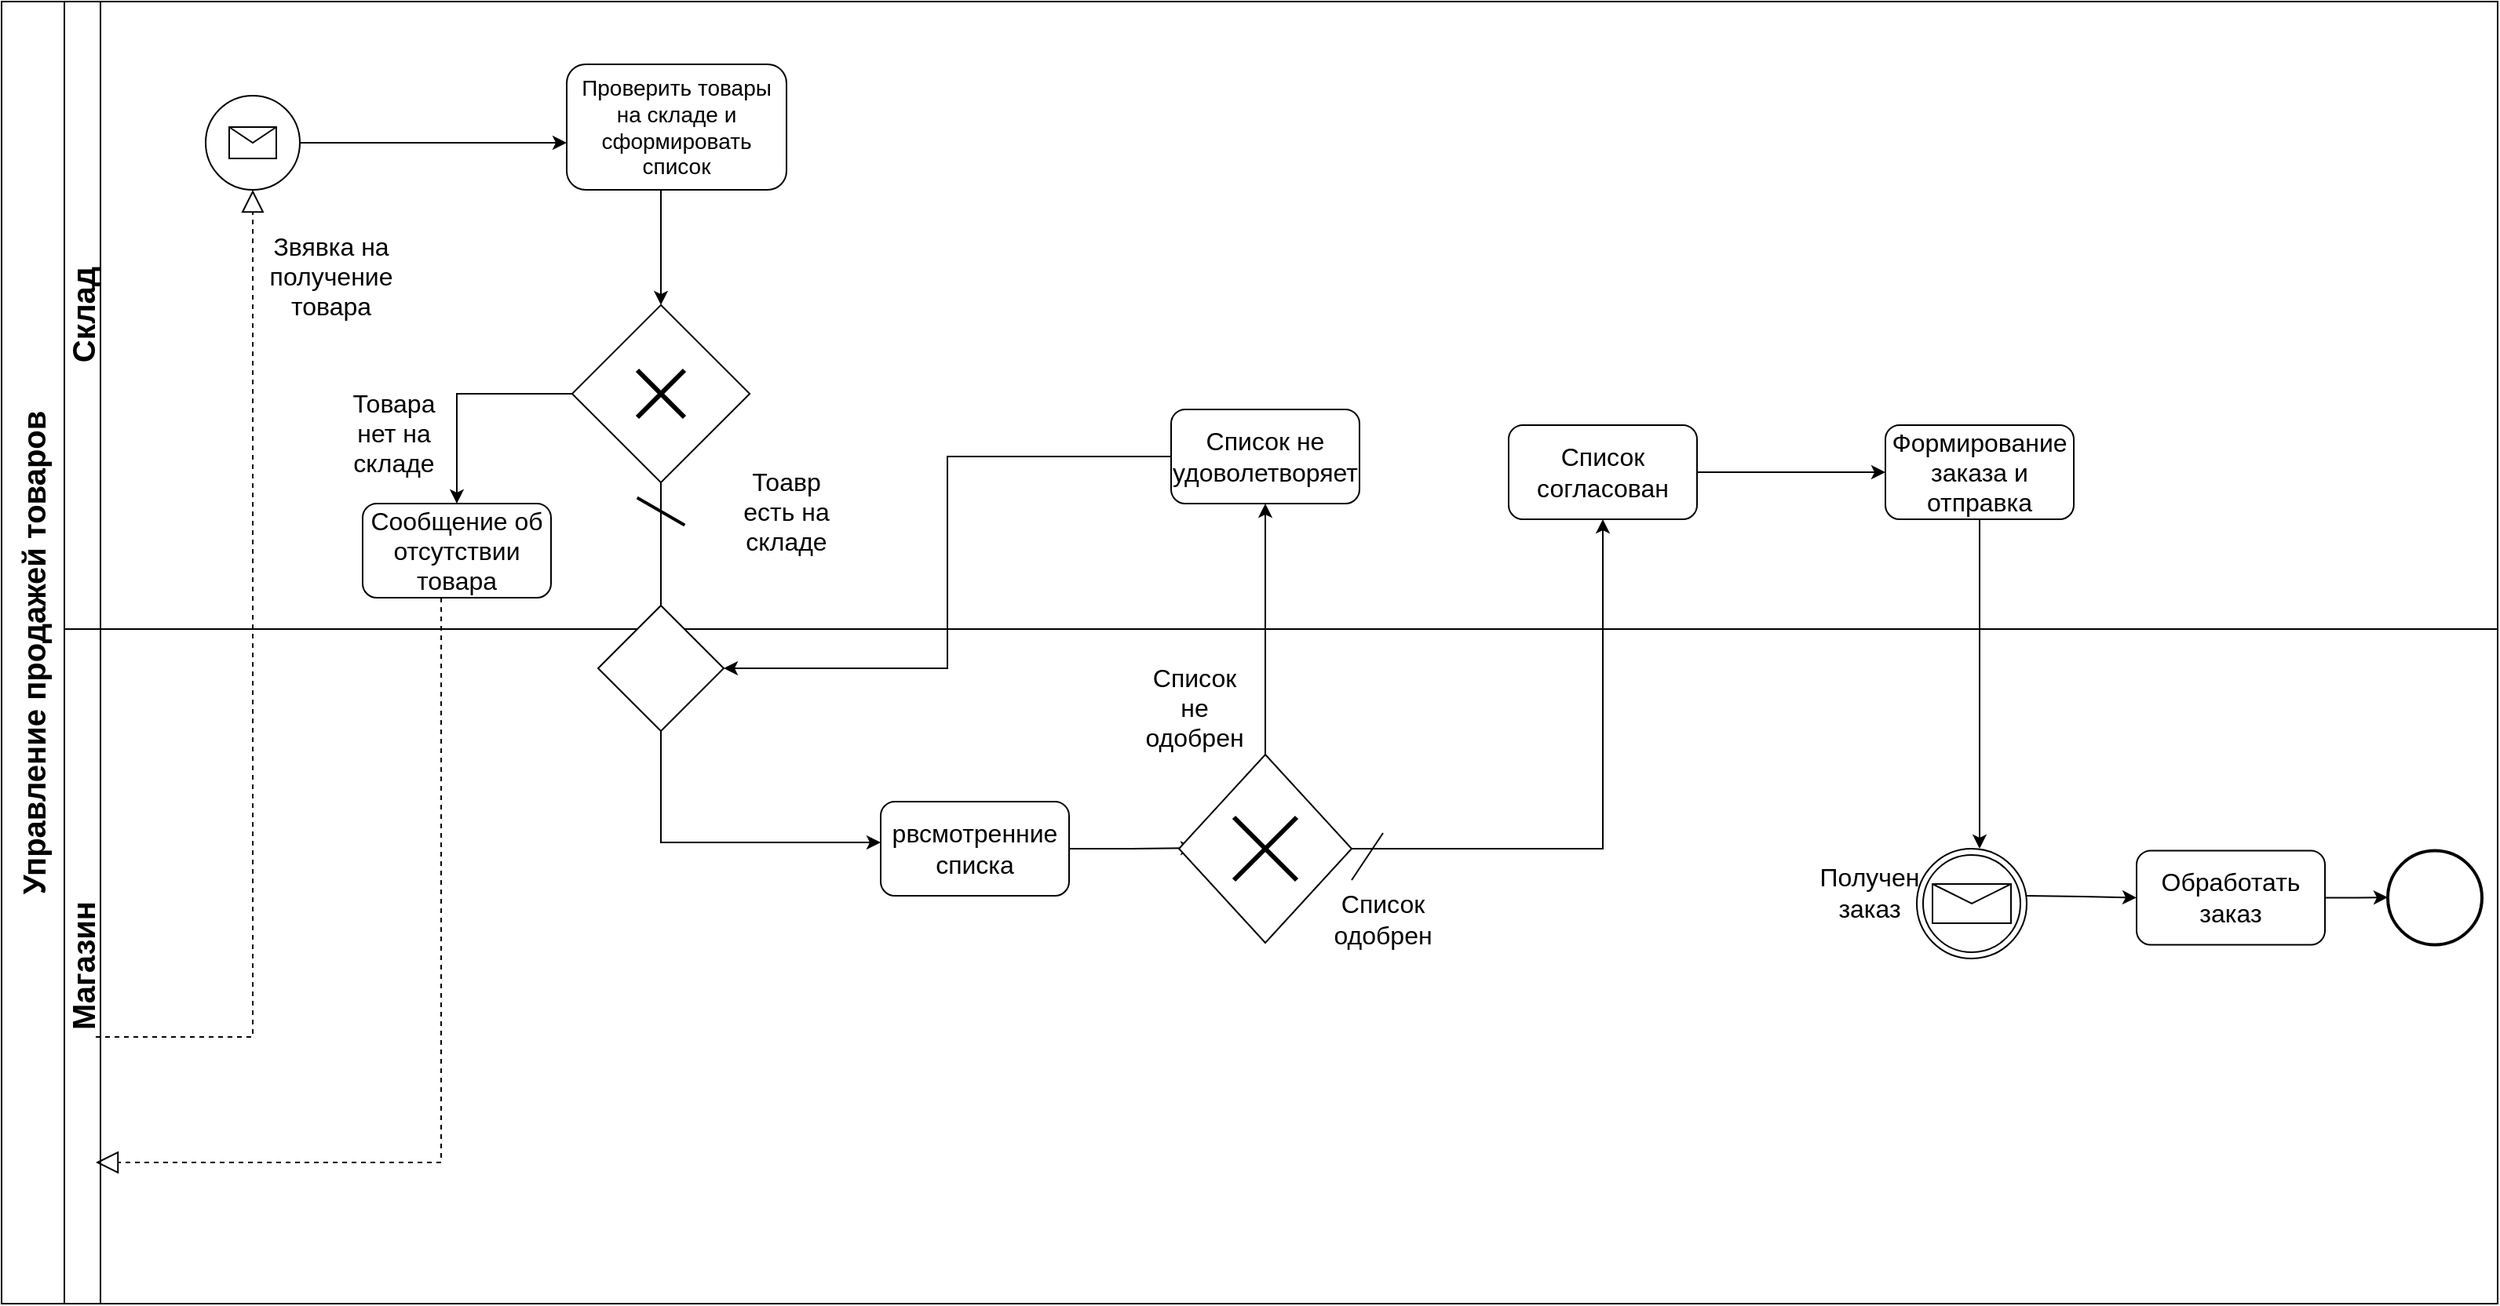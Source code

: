 <mxfile version="22.1.3" type="device">
  <diagram name="Page-1" id="lW4-N1X6MtBSxHNb3Pxm">
    <mxGraphModel dx="2840" dy="1109" grid="1" gridSize="10" guides="1" tooltips="1" connect="1" arrows="1" fold="1" page="1" pageScale="1" pageWidth="850" pageHeight="1100" math="0" shadow="0">
      <root>
        <mxCell id="0" />
        <mxCell id="1" parent="0" />
        <mxCell id="2jo1VDIvqPVnc7EeWV3Y-8" value="Управление продажей товаров" style="swimlane;horizontal=0;whiteSpace=wrap;html=1;fontSize=20;startSize=40;movable=0;resizable=0;rotatable=0;deletable=0;editable=0;locked=1;connectable=0;" vertex="1" parent="1">
          <mxGeometry x="-80" y="60" width="1590" height="830" as="geometry" />
        </mxCell>
        <mxCell id="2jo1VDIvqPVnc7EeWV3Y-13" value="&lt;font style=&quot;font-size: 20px;&quot;&gt;Склад&lt;/font&gt;" style="swimlane;horizontal=0;whiteSpace=wrap;html=1;movable=0;resizable=0;rotatable=0;deletable=0;editable=0;locked=1;connectable=0;" vertex="1" parent="2jo1VDIvqPVnc7EeWV3Y-8">
          <mxGeometry x="40" width="1550" height="400" as="geometry" />
        </mxCell>
        <mxCell id="2jo1VDIvqPVnc7EeWV3Y-14" value="&lt;font style=&quot;font-size: 20px;&quot;&gt;Магазин&lt;/font&gt;" style="swimlane;horizontal=0;whiteSpace=wrap;html=1;movable=0;resizable=0;rotatable=0;deletable=0;editable=0;locked=1;connectable=0;" vertex="1" parent="2jo1VDIvqPVnc7EeWV3Y-8">
          <mxGeometry x="40" y="400" width="1550" height="430" as="geometry" />
        </mxCell>
        <mxCell id="2jo1VDIvqPVnc7EeWV3Y-24" value="" style="group" vertex="1" connectable="0" parent="1">
          <mxGeometry x="50" y="120" width="60" height="60" as="geometry" />
        </mxCell>
        <mxCell id="2jo1VDIvqPVnc7EeWV3Y-22" value="" style="ellipse;whiteSpace=wrap;html=1;aspect=fixed;" vertex="1" parent="2jo1VDIvqPVnc7EeWV3Y-24">
          <mxGeometry width="60" height="60" as="geometry" />
        </mxCell>
        <mxCell id="2jo1VDIvqPVnc7EeWV3Y-23" value="" style="shape=message;html=1;html=1;outlineConnect=0;labelPosition=center;verticalLabelPosition=bottom;align=center;verticalAlign=top;" vertex="1" parent="2jo1VDIvqPVnc7EeWV3Y-24">
          <mxGeometry x="15" y="20" width="30" height="20" as="geometry" />
        </mxCell>
        <mxCell id="2jo1VDIvqPVnc7EeWV3Y-30" value="" style="endArrow=block;dashed=1;endFill=0;endSize=12;html=1;rounded=0;entryX=0.5;entryY=1;entryDx=0;entryDy=0;" edge="1" parent="1" target="2jo1VDIvqPVnc7EeWV3Y-22">
          <mxGeometry width="160" relative="1" as="geometry">
            <mxPoint x="-20" y="720" as="sourcePoint" />
            <mxPoint x="60" y="550" as="targetPoint" />
            <Array as="points">
              <mxPoint x="80" y="720" />
            </Array>
          </mxGeometry>
        </mxCell>
        <mxCell id="2jo1VDIvqPVnc7EeWV3Y-31" value="&lt;font style=&quot;font-size: 16px;&quot;&gt;Звявка на получение товара&lt;/font&gt;" style="text;html=1;strokeColor=none;fillColor=none;align=center;verticalAlign=middle;whiteSpace=wrap;rounded=0;" vertex="1" parent="1">
          <mxGeometry x="100" y="220" width="60" height="30" as="geometry" />
        </mxCell>
        <mxCell id="2jo1VDIvqPVnc7EeWV3Y-32" value="" style="endArrow=classic;html=1;rounded=0;" edge="1" parent="1">
          <mxGeometry width="50" height="50" relative="1" as="geometry">
            <mxPoint x="110" y="150" as="sourcePoint" />
            <mxPoint x="280" y="150" as="targetPoint" />
          </mxGeometry>
        </mxCell>
        <mxCell id="2jo1VDIvqPVnc7EeWV3Y-35" style="edgeStyle=orthogonalEdgeStyle;rounded=0;orthogonalLoop=1;jettySize=auto;html=1;exitX=0.5;exitY=1;exitDx=0;exitDy=0;entryX=0;entryY=0;entryDx=0;entryDy=0;" edge="1" parent="1" source="2jo1VDIvqPVnc7EeWV3Y-33" target="2jo1VDIvqPVnc7EeWV3Y-34">
          <mxGeometry relative="1" as="geometry">
            <Array as="points">
              <mxPoint x="340" y="180" />
            </Array>
          </mxGeometry>
        </mxCell>
        <mxCell id="2jo1VDIvqPVnc7EeWV3Y-33" value="&lt;font style=&quot;font-size: 14px;&quot;&gt;Проверить товары на складе и сформировать список&lt;br&gt;&lt;/font&gt;" style="rounded=1;whiteSpace=wrap;html=1;" vertex="1" parent="1">
          <mxGeometry x="280" y="100" width="140" height="80" as="geometry" />
        </mxCell>
        <mxCell id="2jo1VDIvqPVnc7EeWV3Y-37" style="edgeStyle=orthogonalEdgeStyle;rounded=0;orthogonalLoop=1;jettySize=auto;html=1;exitX=1;exitY=1;exitDx=0;exitDy=0;" edge="1" parent="1" source="2jo1VDIvqPVnc7EeWV3Y-34">
          <mxGeometry relative="1" as="geometry">
            <mxPoint x="480" y="596" as="targetPoint" />
            <Array as="points">
              <mxPoint x="340" y="596" />
            </Array>
          </mxGeometry>
        </mxCell>
        <mxCell id="2jo1VDIvqPVnc7EeWV3Y-43" style="edgeStyle=orthogonalEdgeStyle;rounded=0;orthogonalLoop=1;jettySize=auto;html=1;exitX=1;exitY=0.5;exitDx=0;exitDy=0;" edge="1" parent="1" source="2jo1VDIvqPVnc7EeWV3Y-38">
          <mxGeometry relative="1" as="geometry">
            <mxPoint x="680" y="599.571" as="targetPoint" />
          </mxGeometry>
        </mxCell>
        <mxCell id="2jo1VDIvqPVnc7EeWV3Y-38" value="&lt;font style=&quot;font-size: 16px;&quot;&gt;рвсмотренние &lt;/font&gt;&lt;font style=&quot;font-size: 16px;&quot;&gt;списка&lt;/font&gt;" style="rounded=1;whiteSpace=wrap;html=1;" vertex="1" parent="1">
          <mxGeometry x="480" y="570" width="120" height="60" as="geometry" />
        </mxCell>
        <mxCell id="2jo1VDIvqPVnc7EeWV3Y-42" value="" style="group" vertex="1" connectable="0" parent="1">
          <mxGeometry x="670" y="540" width="110" height="120" as="geometry" />
        </mxCell>
        <mxCell id="2jo1VDIvqPVnc7EeWV3Y-40" value="" style="rhombus;whiteSpace=wrap;html=1;" vertex="1" parent="2jo1VDIvqPVnc7EeWV3Y-42">
          <mxGeometry width="110" height="120" as="geometry" />
        </mxCell>
        <mxCell id="2jo1VDIvqPVnc7EeWV3Y-41" value="" style="shape=umlDestroy;whiteSpace=wrap;html=1;strokeWidth=3;targetShapes=umlLifeline;" vertex="1" parent="2jo1VDIvqPVnc7EeWV3Y-42">
          <mxGeometry x="35" y="40" width="40" height="40" as="geometry" />
        </mxCell>
        <mxCell id="2jo1VDIvqPVnc7EeWV3Y-59" style="edgeStyle=orthogonalEdgeStyle;rounded=0;orthogonalLoop=1;jettySize=auto;html=1;exitX=0;exitY=0.5;exitDx=0;exitDy=0;entryX=1;entryY=0.5;entryDx=0;entryDy=0;" edge="1" parent="1" source="2jo1VDIvqPVnc7EeWV3Y-47" target="2jo1VDIvqPVnc7EeWV3Y-58">
          <mxGeometry relative="1" as="geometry" />
        </mxCell>
        <mxCell id="2jo1VDIvqPVnc7EeWV3Y-47" value="&lt;font style=&quot;font-size: 16px;&quot;&gt;Список не удоволетворяет&lt;/font&gt;" style="rounded=1;whiteSpace=wrap;html=1;" vertex="1" parent="1">
          <mxGeometry x="665" y="320" width="120" height="60" as="geometry" />
        </mxCell>
        <mxCell id="2jo1VDIvqPVnc7EeWV3Y-49" style="edgeStyle=orthogonalEdgeStyle;rounded=0;orthogonalLoop=1;jettySize=auto;html=1;entryX=0.5;entryY=1;entryDx=0;entryDy=0;" edge="1" parent="1" source="2jo1VDIvqPVnc7EeWV3Y-40" target="2jo1VDIvqPVnc7EeWV3Y-47">
          <mxGeometry relative="1" as="geometry" />
        </mxCell>
        <mxCell id="2jo1VDIvqPVnc7EeWV3Y-51" value="" style="group" vertex="1" connectable="0" parent="1">
          <mxGeometry x="283.431" y="253.431" width="113.137" height="113.137" as="geometry" />
        </mxCell>
        <mxCell id="2jo1VDIvqPVnc7EeWV3Y-34" value="" style="whiteSpace=wrap;html=1;aspect=fixed;rotation=45;" vertex="1" parent="2jo1VDIvqPVnc7EeWV3Y-51">
          <mxGeometry x="16.569" y="16.569" width="80" height="80" as="geometry" />
        </mxCell>
        <mxCell id="2jo1VDIvqPVnc7EeWV3Y-50" value="" style="shape=umlDestroy;whiteSpace=wrap;html=1;strokeWidth=3;targetShapes=umlLifeline;" vertex="1" parent="2jo1VDIvqPVnc7EeWV3Y-51">
          <mxGeometry x="41.569" y="41.569" width="30" height="30" as="geometry" />
        </mxCell>
        <mxCell id="2jo1VDIvqPVnc7EeWV3Y-52" value="" style="line;strokeWidth=2;html=1;rotation=30;" vertex="1" parent="1">
          <mxGeometry x="322.5" y="380" width="35" height="10" as="geometry" />
        </mxCell>
        <mxCell id="2jo1VDIvqPVnc7EeWV3Y-53" value="&lt;font style=&quot;font-size: 16px;&quot;&gt;Тоавр есть на складе&lt;/font&gt;" style="text;html=1;strokeColor=none;fillColor=none;align=center;verticalAlign=middle;whiteSpace=wrap;rounded=0;" vertex="1" parent="1">
          <mxGeometry x="390" y="370" width="60" height="30" as="geometry" />
        </mxCell>
        <mxCell id="2jo1VDIvqPVnc7EeWV3Y-54" value="&lt;font style=&quot;font-size: 16px;&quot;&gt;Сообщение об отсутствии товара&lt;/font&gt;" style="rounded=1;whiteSpace=wrap;html=1;" vertex="1" parent="1">
          <mxGeometry x="150" y="380" width="120" height="60" as="geometry" />
        </mxCell>
        <mxCell id="2jo1VDIvqPVnc7EeWV3Y-55" style="edgeStyle=orthogonalEdgeStyle;rounded=0;orthogonalLoop=1;jettySize=auto;html=1;exitX=0;exitY=1;exitDx=0;exitDy=0;entryX=0.5;entryY=0;entryDx=0;entryDy=0;" edge="1" parent="1" source="2jo1VDIvqPVnc7EeWV3Y-34" target="2jo1VDIvqPVnc7EeWV3Y-54">
          <mxGeometry relative="1" as="geometry" />
        </mxCell>
        <mxCell id="2jo1VDIvqPVnc7EeWV3Y-56" value="&lt;font style=&quot;font-size: 16px;&quot;&gt;Товара нет на складе&lt;/font&gt;" style="text;html=1;strokeColor=none;fillColor=none;align=center;verticalAlign=middle;whiteSpace=wrap;rounded=0;" vertex="1" parent="1">
          <mxGeometry x="140" y="320" width="60" height="30" as="geometry" />
        </mxCell>
        <mxCell id="2jo1VDIvqPVnc7EeWV3Y-58" value="" style="rhombus;whiteSpace=wrap;html=1;" vertex="1" parent="1">
          <mxGeometry x="300" y="445" width="80" height="80" as="geometry" />
        </mxCell>
        <mxCell id="2jo1VDIvqPVnc7EeWV3Y-62" value="" style="endArrow=block;dashed=1;endFill=0;endSize=12;html=1;rounded=0;exitX=0.417;exitY=1;exitDx=0;exitDy=0;exitPerimeter=0;" edge="1" parent="1" source="2jo1VDIvqPVnc7EeWV3Y-54">
          <mxGeometry width="160" relative="1" as="geometry">
            <mxPoint x="140" y="560" as="sourcePoint" />
            <mxPoint x="-20" y="800" as="targetPoint" />
            <Array as="points">
              <mxPoint x="200" y="800" />
            </Array>
          </mxGeometry>
        </mxCell>
        <mxCell id="2jo1VDIvqPVnc7EeWV3Y-66" style="edgeStyle=orthogonalEdgeStyle;rounded=0;orthogonalLoop=1;jettySize=auto;html=1;exitX=1;exitY=0.5;exitDx=0;exitDy=0;entryX=0;entryY=0.5;entryDx=0;entryDy=0;" edge="1" parent="1" source="2jo1VDIvqPVnc7EeWV3Y-64" target="2jo1VDIvqPVnc7EeWV3Y-65">
          <mxGeometry relative="1" as="geometry" />
        </mxCell>
        <mxCell id="2jo1VDIvqPVnc7EeWV3Y-64" value="&lt;font style=&quot;font-size: 16px;&quot;&gt;Список согласован&lt;/font&gt;" style="rounded=1;whiteSpace=wrap;html=1;" vertex="1" parent="1">
          <mxGeometry x="880" y="330" width="120" height="60" as="geometry" />
        </mxCell>
        <mxCell id="2jo1VDIvqPVnc7EeWV3Y-85" style="edgeStyle=orthogonalEdgeStyle;rounded=0;orthogonalLoop=1;jettySize=auto;html=1;exitX=0.5;exitY=1;exitDx=0;exitDy=0;entryX=0.5;entryY=0;entryDx=0;entryDy=0;" edge="1" parent="1" source="2jo1VDIvqPVnc7EeWV3Y-65">
          <mxGeometry relative="1" as="geometry">
            <mxPoint x="1180.0" y="600" as="targetPoint" />
          </mxGeometry>
        </mxCell>
        <mxCell id="2jo1VDIvqPVnc7EeWV3Y-65" value="&lt;font style=&quot;font-size: 16px;&quot;&gt;Формирование заказа и отправка&lt;/font&gt;" style="rounded=1;whiteSpace=wrap;html=1;" vertex="1" parent="1">
          <mxGeometry x="1120" y="330" width="120" height="60" as="geometry" />
        </mxCell>
        <mxCell id="2jo1VDIvqPVnc7EeWV3Y-86" style="edgeStyle=orthogonalEdgeStyle;rounded=0;orthogonalLoop=1;jettySize=auto;html=1;exitX=1;exitY=0.5;exitDx=0;exitDy=0;entryX=0;entryY=0.5;entryDx=0;entryDy=0;" edge="1" parent="1" target="2jo1VDIvqPVnc7EeWV3Y-77">
          <mxGeometry relative="1" as="geometry">
            <mxPoint x="1210.0" y="630" as="sourcePoint" />
          </mxGeometry>
        </mxCell>
        <mxCell id="2jo1VDIvqPVnc7EeWV3Y-71" value="" style="endArrow=none;html=1;rounded=0;" edge="1" parent="1">
          <mxGeometry width="50" height="50" relative="1" as="geometry">
            <mxPoint x="780" y="620" as="sourcePoint" />
            <mxPoint x="800" y="590" as="targetPoint" />
          </mxGeometry>
        </mxCell>
        <mxCell id="2jo1VDIvqPVnc7EeWV3Y-72" value="&lt;font style=&quot;font-size: 16px;&quot;&gt;Список не одобрен&lt;/font&gt;" style="text;html=1;strokeColor=none;fillColor=none;align=center;verticalAlign=middle;whiteSpace=wrap;rounded=0;" vertex="1" parent="1">
          <mxGeometry x="650" y="495" width="60" height="30" as="geometry" />
        </mxCell>
        <mxCell id="2jo1VDIvqPVnc7EeWV3Y-73" value="&lt;font style=&quot;font-size: 16px;&quot;&gt;Список одобрен&lt;/font&gt;" style="text;html=1;strokeColor=none;fillColor=none;align=center;verticalAlign=middle;whiteSpace=wrap;rounded=0;" vertex="1" parent="1">
          <mxGeometry x="770" y="630" width="60" height="30" as="geometry" />
        </mxCell>
        <mxCell id="2jo1VDIvqPVnc7EeWV3Y-74" value="&lt;font style=&quot;font-size: 16px;&quot;&gt;&lt;font style=&quot;font-size: 16px;&quot;&gt;Получен&lt;/font&gt; заказ&lt;/font&gt;" style="text;html=1;strokeColor=none;fillColor=none;align=center;verticalAlign=middle;whiteSpace=wrap;rounded=0;" vertex="1" parent="1">
          <mxGeometry x="1080" y="612.5" width="60" height="30" as="geometry" />
        </mxCell>
        <mxCell id="2jo1VDIvqPVnc7EeWV3Y-87" style="edgeStyle=orthogonalEdgeStyle;rounded=0;orthogonalLoop=1;jettySize=auto;html=1;exitX=1;exitY=0.5;exitDx=0;exitDy=0;" edge="1" parent="1" source="2jo1VDIvqPVnc7EeWV3Y-77">
          <mxGeometry relative="1" as="geometry">
            <mxPoint x="1440" y="631" as="targetPoint" />
          </mxGeometry>
        </mxCell>
        <mxCell id="2jo1VDIvqPVnc7EeWV3Y-77" value="&lt;font style=&quot;font-size: 16px;&quot;&gt;Обработать заказ&lt;/font&gt;" style="rounded=1;whiteSpace=wrap;html=1;" vertex="1" parent="1">
          <mxGeometry x="1280" y="601.25" width="120" height="60" as="geometry" />
        </mxCell>
        <mxCell id="2jo1VDIvqPVnc7EeWV3Y-63" style="edgeStyle=orthogonalEdgeStyle;rounded=0;orthogonalLoop=1;jettySize=auto;html=1;exitX=1;exitY=0.5;exitDx=0;exitDy=0;entryX=0.5;entryY=1;entryDx=0;entryDy=0;" edge="1" parent="1" source="2jo1VDIvqPVnc7EeWV3Y-40" target="2jo1VDIvqPVnc7EeWV3Y-64">
          <mxGeometry relative="1" as="geometry">
            <mxPoint x="900.0" y="599.571" as="targetPoint" />
          </mxGeometry>
        </mxCell>
        <mxCell id="2jo1VDIvqPVnc7EeWV3Y-93" value="" style="group" vertex="1" connectable="0" parent="1">
          <mxGeometry x="1140" y="600" width="70" height="70" as="geometry" />
        </mxCell>
        <mxCell id="2jo1VDIvqPVnc7EeWV3Y-88" value="" style="ellipse;shape=doubleEllipse;whiteSpace=wrap;html=1;aspect=fixed;" vertex="1" parent="2jo1VDIvqPVnc7EeWV3Y-93">
          <mxGeometry width="70" height="70" as="geometry" />
        </mxCell>
        <mxCell id="2jo1VDIvqPVnc7EeWV3Y-92" value="" style="shape=message;html=1;html=1;outlineConnect=0;labelPosition=center;verticalLabelPosition=bottom;align=center;verticalAlign=top;" vertex="1" parent="2jo1VDIvqPVnc7EeWV3Y-93">
          <mxGeometry x="10" y="22.5" width="50" height="25" as="geometry" />
        </mxCell>
        <mxCell id="2jo1VDIvqPVnc7EeWV3Y-95" value="" style="strokeWidth=2;html=1;shape=mxgraph.flowchart.start_2;whiteSpace=wrap;" vertex="1" parent="1">
          <mxGeometry x="1440" y="601.25" width="60" height="60" as="geometry" />
        </mxCell>
      </root>
    </mxGraphModel>
  </diagram>
</mxfile>
